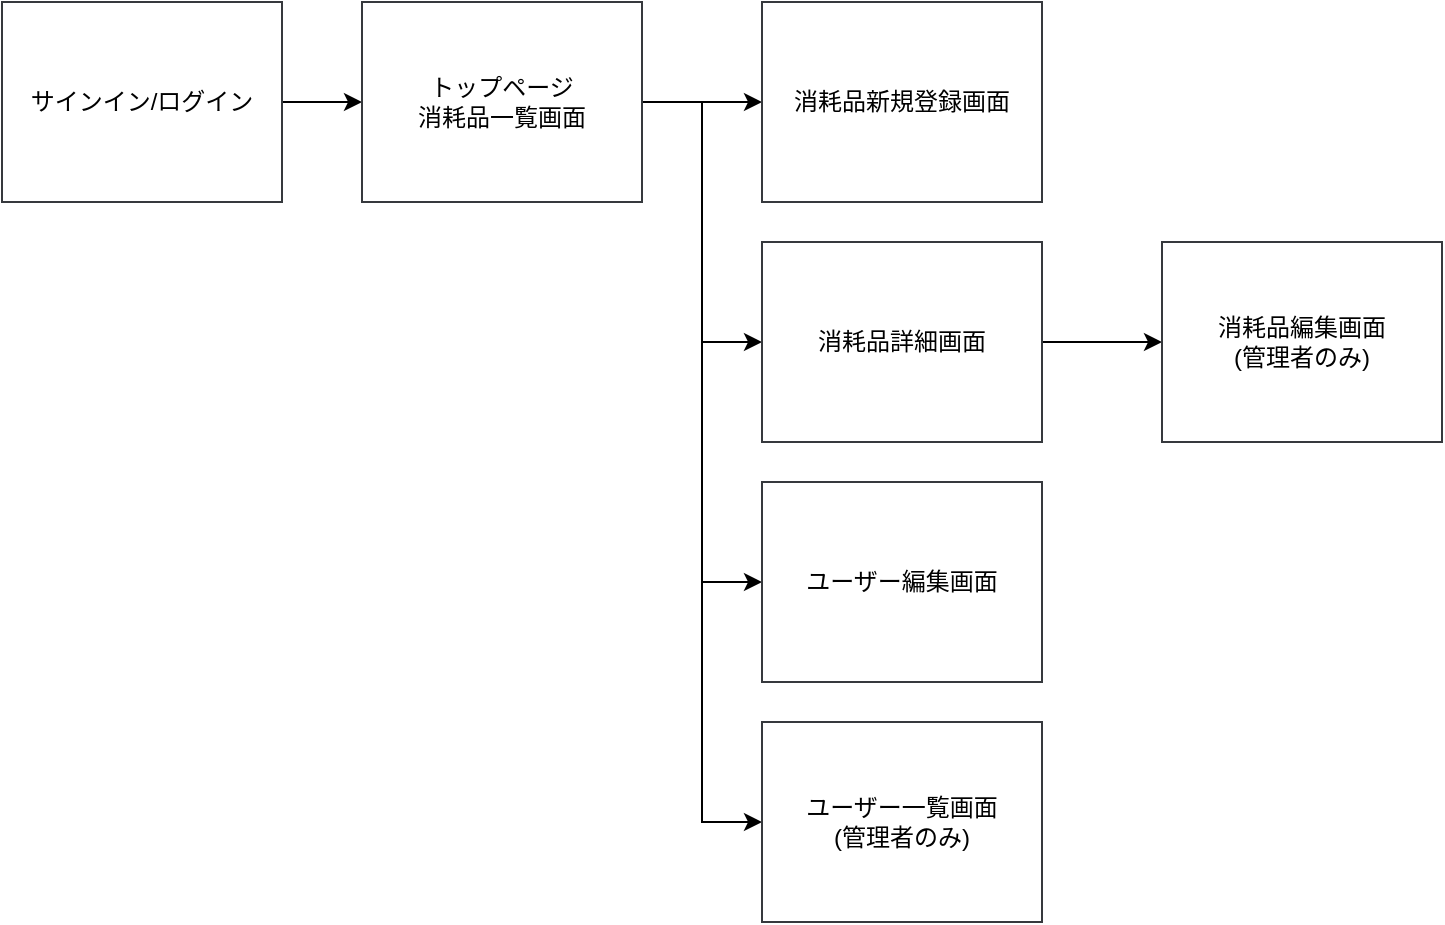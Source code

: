 <mxfile version="13.6.5">
    <diagram id="h_XX3TAHcFlQYmFa2eWL" name="ページ1">
        <mxGraphModel dx="1046" dy="584" grid="1" gridSize="10" guides="1" tooltips="1" connect="1" arrows="1" fold="1" page="1" pageScale="1" pageWidth="827" pageHeight="1169" math="0" shadow="0">
            <root>
                <mxCell id="0"/>
                <mxCell id="1" parent="0"/>
                <mxCell id="10" style="edgeStyle=orthogonalEdgeStyle;rounded=0;orthogonalLoop=1;jettySize=auto;html=1;" edge="1" parent="1" source="2" target="4">
                    <mxGeometry relative="1" as="geometry"/>
                </mxCell>
                <mxCell id="2" value="&lt;font color=&quot;#000000&quot;&gt;サインイン/ログイン&lt;/font&gt;" style="rounded=0;whiteSpace=wrap;html=1;strokeColor=#36393d;fillColor=#FFFFFF;" vertex="1" parent="1">
                    <mxGeometry x="60" y="80" width="140" height="100" as="geometry"/>
                </mxCell>
                <mxCell id="11" style="edgeStyle=orthogonalEdgeStyle;rounded=0;orthogonalLoop=1;jettySize=auto;html=1;entryX=0;entryY=0.5;entryDx=0;entryDy=0;" edge="1" parent="1" source="4" target="7">
                    <mxGeometry relative="1" as="geometry"/>
                </mxCell>
                <mxCell id="12" style="edgeStyle=orthogonalEdgeStyle;rounded=0;orthogonalLoop=1;jettySize=auto;html=1;entryX=0;entryY=0.5;entryDx=0;entryDy=0;" edge="1" parent="1" source="4" target="5">
                    <mxGeometry relative="1" as="geometry"/>
                </mxCell>
                <mxCell id="13" style="edgeStyle=orthogonalEdgeStyle;rounded=0;orthogonalLoop=1;jettySize=auto;html=1;entryX=0;entryY=0.5;entryDx=0;entryDy=0;" edge="1" parent="1" source="4" target="8">
                    <mxGeometry relative="1" as="geometry"/>
                </mxCell>
                <mxCell id="14" style="edgeStyle=orthogonalEdgeStyle;rounded=0;orthogonalLoop=1;jettySize=auto;html=1;entryX=0;entryY=0.5;entryDx=0;entryDy=0;" edge="1" parent="1" source="4" target="9">
                    <mxGeometry relative="1" as="geometry"/>
                </mxCell>
                <mxCell id="4" value="&lt;font color=&quot;#000000&quot;&gt;トップページ&lt;br&gt;消耗品一覧画面&lt;br&gt;&lt;/font&gt;" style="rounded=0;whiteSpace=wrap;html=1;strokeColor=#36393d;fillColor=#FFFFFF;" vertex="1" parent="1">
                    <mxGeometry x="240" y="80" width="140" height="100" as="geometry"/>
                </mxCell>
                <mxCell id="15" style="edgeStyle=orthogonalEdgeStyle;rounded=0;orthogonalLoop=1;jettySize=auto;html=1;entryX=0;entryY=0.5;entryDx=0;entryDy=0;" edge="1" parent="1" source="5" target="6">
                    <mxGeometry relative="1" as="geometry"/>
                </mxCell>
                <mxCell id="5" value="&lt;font color=&quot;#000000&quot;&gt;消耗品詳細画面&lt;/font&gt;" style="rounded=0;whiteSpace=wrap;html=1;strokeColor=#36393d;fillColor=#FFFFFF;" vertex="1" parent="1">
                    <mxGeometry x="440" y="200" width="140" height="100" as="geometry"/>
                </mxCell>
                <mxCell id="6" value="&lt;font color=&quot;#000000&quot;&gt;消耗品編集画面&lt;br&gt;(管理者のみ)&lt;br&gt;&lt;/font&gt;" style="rounded=0;whiteSpace=wrap;html=1;strokeColor=#36393d;fillColor=#FFFFFF;" vertex="1" parent="1">
                    <mxGeometry x="640" y="200" width="140" height="100" as="geometry"/>
                </mxCell>
                <mxCell id="7" value="&lt;font color=&quot;#000000&quot;&gt;消耗品新規登録画面&lt;/font&gt;" style="rounded=0;whiteSpace=wrap;html=1;strokeColor=#36393d;fillColor=#FFFFFF;" vertex="1" parent="1">
                    <mxGeometry x="440" y="80" width="140" height="100" as="geometry"/>
                </mxCell>
                <mxCell id="8" value="&lt;font color=&quot;#000000&quot;&gt;ユーザー編集画面&lt;/font&gt;" style="rounded=0;whiteSpace=wrap;html=1;strokeColor=#36393d;fillColor=#FFFFFF;" vertex="1" parent="1">
                    <mxGeometry x="440" y="320" width="140" height="100" as="geometry"/>
                </mxCell>
                <mxCell id="9" value="&lt;font color=&quot;#000000&quot;&gt;ユーザー一覧画面&lt;br&gt;(管理者のみ)&lt;br&gt;&lt;/font&gt;" style="rounded=0;whiteSpace=wrap;html=1;strokeColor=#36393d;fillColor=#FFFFFF;" vertex="1" parent="1">
                    <mxGeometry x="440" y="440" width="140" height="100" as="geometry"/>
                </mxCell>
            </root>
        </mxGraphModel>
    </diagram>
</mxfile>